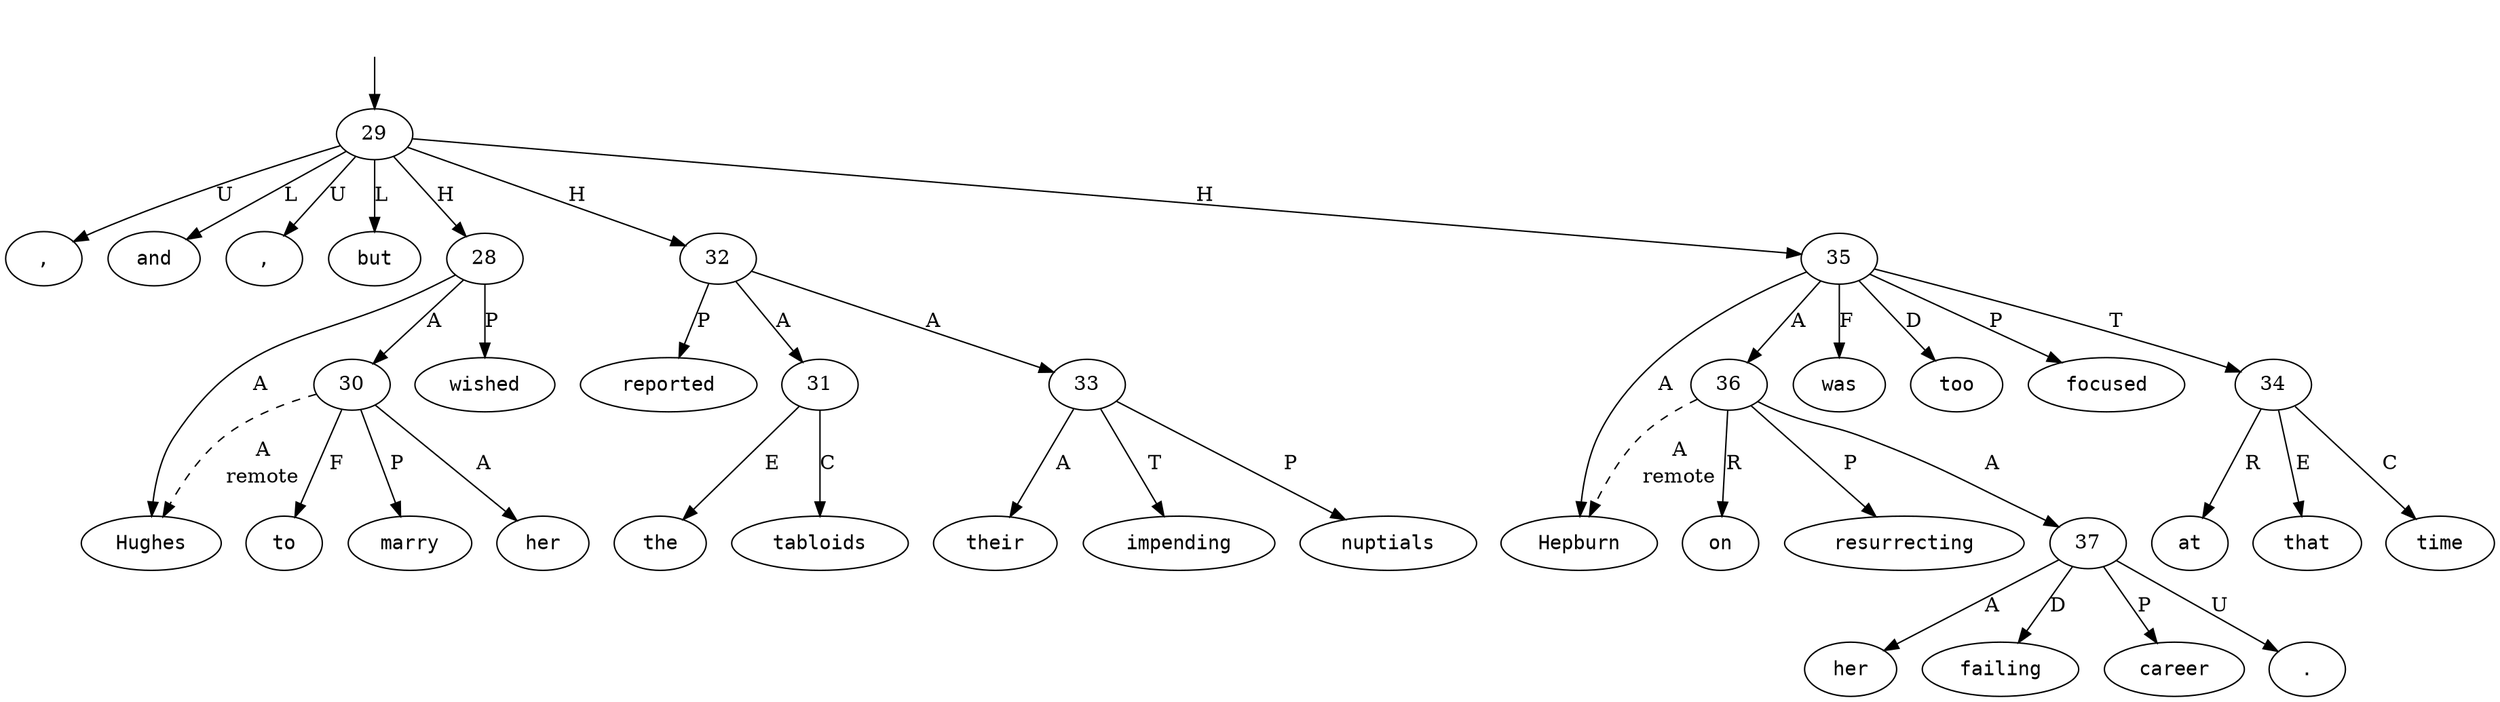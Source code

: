 digraph "147014" {
  top [ style=invis ];
  top -> 29;
  0 [ shape=oval, label=<<table align="center" border="0" cellspacing="0"><tr><td colspan="2"><font face="Courier">Hughes</font></td></tr></table>> ];
  1 [ shape=oval, label=<<table align="center" border="0" cellspacing="0"><tr><td colspan="2"><font face="Courier">wished</font></td></tr></table>> ];
  2 [ shape=oval, label=<<table align="center" border="0" cellspacing="0"><tr><td colspan="2"><font face="Courier">to</font></td></tr></table>> ];
  3 [ shape=oval, label=<<table align="center" border="0" cellspacing="0"><tr><td colspan="2"><font face="Courier">marry</font></td></tr></table>> ];
  4 [ shape=oval, label=<<table align="center" border="0" cellspacing="0"><tr><td colspan="2"><font face="Courier">her</font></td></tr></table>> ];
  5 [ shape=oval, label=<<table align="center" border="0" cellspacing="0"><tr><td colspan="2"><font face="Courier">,</font></td></tr></table>> ];
  6 [ shape=oval, label=<<table align="center" border="0" cellspacing="0"><tr><td colspan="2"><font face="Courier">and</font></td></tr></table>> ];
  7 [ shape=oval, label=<<table align="center" border="0" cellspacing="0"><tr><td colspan="2"><font face="Courier">the</font></td></tr></table>> ];
  8 [ shape=oval, label=<<table align="center" border="0" cellspacing="0"><tr><td colspan="2"><font face="Courier">tabloids</font></td></tr></table>> ];
  9 [ shape=oval, label=<<table align="center" border="0" cellspacing="0"><tr><td colspan="2"><font face="Courier">reported</font></td></tr></table>> ];
  10 [ shape=oval, label=<<table align="center" border="0" cellspacing="0"><tr><td colspan="2"><font face="Courier">their</font></td></tr></table>> ];
  11 [ shape=oval, label=<<table align="center" border="0" cellspacing="0"><tr><td colspan="2"><font face="Courier">impending</font></td></tr></table>> ];
  12 [ shape=oval, label=<<table align="center" border="0" cellspacing="0"><tr><td colspan="2"><font face="Courier">nuptials</font></td></tr></table>> ];
  13 [ shape=oval, label=<<table align="center" border="0" cellspacing="0"><tr><td colspan="2"><font face="Courier">,</font></td></tr></table>> ];
  14 [ shape=oval, label=<<table align="center" border="0" cellspacing="0"><tr><td colspan="2"><font face="Courier">but</font></td></tr></table>> ];
  15 [ shape=oval, label=<<table align="center" border="0" cellspacing="0"><tr><td colspan="2"><font face="Courier">at</font></td></tr></table>> ];
  16 [ shape=oval, label=<<table align="center" border="0" cellspacing="0"><tr><td colspan="2"><font face="Courier">that</font></td></tr></table>> ];
  17 [ shape=oval, label=<<table align="center" border="0" cellspacing="0"><tr><td colspan="2"><font face="Courier">time</font></td></tr></table>> ];
  18 [ shape=oval, label=<<table align="center" border="0" cellspacing="0"><tr><td colspan="2"><font face="Courier">Hepburn</font></td></tr></table>> ];
  19 [ shape=oval, label=<<table align="center" border="0" cellspacing="0"><tr><td colspan="2"><font face="Courier">was</font></td></tr></table>> ];
  20 [ shape=oval, label=<<table align="center" border="0" cellspacing="0"><tr><td colspan="2"><font face="Courier">too</font></td></tr></table>> ];
  21 [ shape=oval, label=<<table align="center" border="0" cellspacing="0"><tr><td colspan="2"><font face="Courier">focused</font></td></tr></table>> ];
  22 [ shape=oval, label=<<table align="center" border="0" cellspacing="0"><tr><td colspan="2"><font face="Courier">on</font></td></tr></table>> ];
  23 [ shape=oval, label=<<table align="center" border="0" cellspacing="0"><tr><td colspan="2"><font face="Courier">resurrecting</font></td></tr></table>> ];
  24 [ shape=oval, label=<<table align="center" border="0" cellspacing="0"><tr><td colspan="2"><font face="Courier">her</font></td></tr></table>> ];
  25 [ shape=oval, label=<<table align="center" border="0" cellspacing="0"><tr><td colspan="2"><font face="Courier">failing</font></td></tr></table>> ];
  26 [ shape=oval, label=<<table align="center" border="0" cellspacing="0"><tr><td colspan="2"><font face="Courier">career</font></td></tr></table>> ];
  27 [ shape=oval, label=<<table align="center" border="0" cellspacing="0"><tr><td colspan="2"><font face="Courier">.</font></td></tr></table>> ];
  28 -> 0 [ label="A" ];
  28 -> 1 [ label="P" ];
  28 -> 30 [ label="A" ];
  29 -> 6 [ label="L" ];
  29 -> 32 [ label="H" ];
  29 -> 13 [ label="U" ];
  29 -> 35 [ label="H" ];
  29 -> 5 [ label="U" ];
  29 -> 14 [ label="L" ];
  29 -> 28 [ label="H" ];
  30 -> 4 [ label="A" ];
  30 -> 3 [ label="P" ];
  30 -> 0 [ label=<<table align="center" border="0" cellspacing="0"><tr><td colspan="1">A</td></tr><tr><td>remote</td></tr></table>>, style=dashed ];
  30 -> 2 [ label="F" ];
  31 -> 7 [ label="E" ];
  31 -> 8 [ label="C" ];
  32 -> 31 [ label="A" ];
  32 -> 9 [ label="P" ];
  32 -> 33 [ label="A" ];
  33 -> 12 [ label="P" ];
  33 -> 11 [ label="T" ];
  33 -> 10 [ label="A" ];
  34 -> 17 [ label="C" ];
  34 -> 15 [ label="R" ];
  34 -> 16 [ label="E" ];
  35 -> 19 [ label="F" ];
  35 -> 18 [ label="A" ];
  35 -> 36 [ label="A" ];
  35 -> 21 [ label="P" ];
  35 -> 20 [ label="D" ];
  35 -> 34 [ label="T" ];
  36 -> 23 [ label="P" ];
  36 -> 18 [ label=<<table align="center" border="0" cellspacing="0"><tr><td colspan="1">A</td></tr><tr><td>remote</td></tr></table>>, style=dashed ];
  36 -> 37 [ label="A" ];
  36 -> 22 [ label="R" ];
  37 -> 24 [ label="A" ];
  37 -> 26 [ label="P" ];
  37 -> 25 [ label="D" ];
  37 -> 27 [ label="U" ];
}

